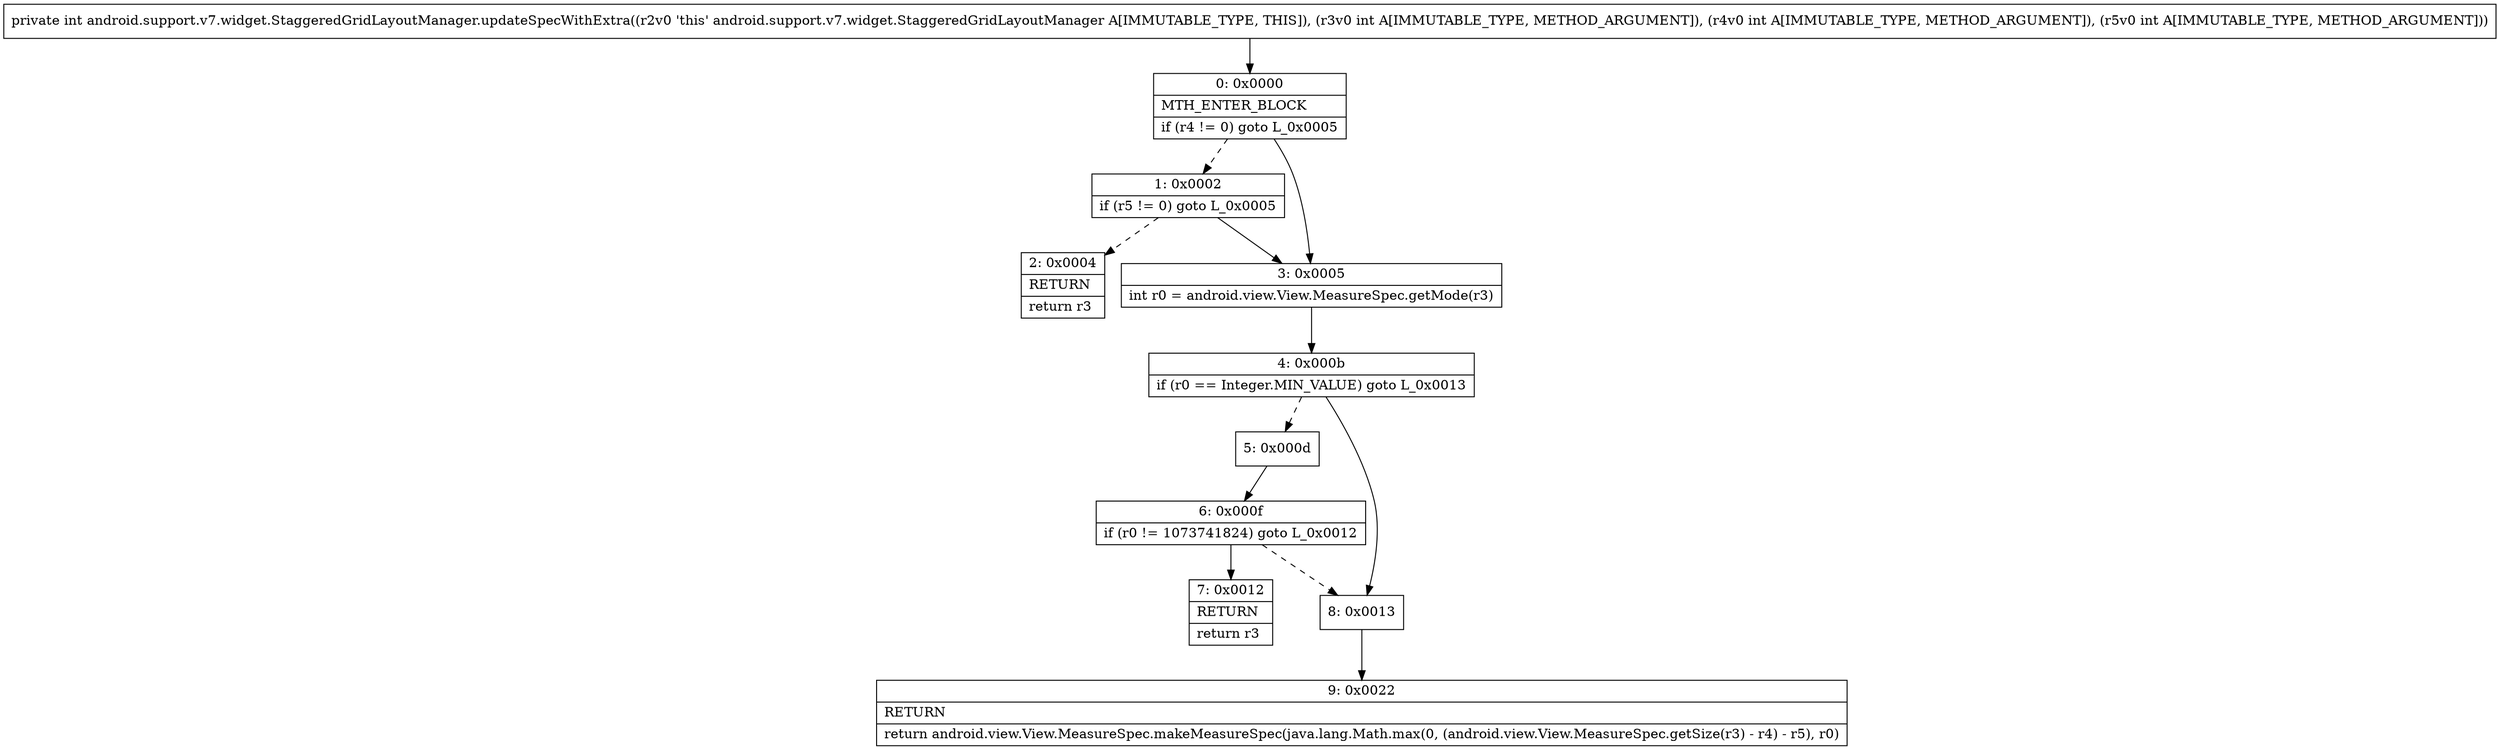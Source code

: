 digraph "CFG forandroid.support.v7.widget.StaggeredGridLayoutManager.updateSpecWithExtra(III)I" {
Node_0 [shape=record,label="{0\:\ 0x0000|MTH_ENTER_BLOCK\l|if (r4 != 0) goto L_0x0005\l}"];
Node_1 [shape=record,label="{1\:\ 0x0002|if (r5 != 0) goto L_0x0005\l}"];
Node_2 [shape=record,label="{2\:\ 0x0004|RETURN\l|return r3\l}"];
Node_3 [shape=record,label="{3\:\ 0x0005|int r0 = android.view.View.MeasureSpec.getMode(r3)\l}"];
Node_4 [shape=record,label="{4\:\ 0x000b|if (r0 == Integer.MIN_VALUE) goto L_0x0013\l}"];
Node_5 [shape=record,label="{5\:\ 0x000d}"];
Node_6 [shape=record,label="{6\:\ 0x000f|if (r0 != 1073741824) goto L_0x0012\l}"];
Node_7 [shape=record,label="{7\:\ 0x0012|RETURN\l|return r3\l}"];
Node_8 [shape=record,label="{8\:\ 0x0013}"];
Node_9 [shape=record,label="{9\:\ 0x0022|RETURN\l|return android.view.View.MeasureSpec.makeMeasureSpec(java.lang.Math.max(0, (android.view.View.MeasureSpec.getSize(r3) \- r4) \- r5), r0)\l}"];
MethodNode[shape=record,label="{private int android.support.v7.widget.StaggeredGridLayoutManager.updateSpecWithExtra((r2v0 'this' android.support.v7.widget.StaggeredGridLayoutManager A[IMMUTABLE_TYPE, THIS]), (r3v0 int A[IMMUTABLE_TYPE, METHOD_ARGUMENT]), (r4v0 int A[IMMUTABLE_TYPE, METHOD_ARGUMENT]), (r5v0 int A[IMMUTABLE_TYPE, METHOD_ARGUMENT])) }"];
MethodNode -> Node_0;
Node_0 -> Node_1[style=dashed];
Node_0 -> Node_3;
Node_1 -> Node_2[style=dashed];
Node_1 -> Node_3;
Node_3 -> Node_4;
Node_4 -> Node_5[style=dashed];
Node_4 -> Node_8;
Node_5 -> Node_6;
Node_6 -> Node_7;
Node_6 -> Node_8[style=dashed];
Node_8 -> Node_9;
}

